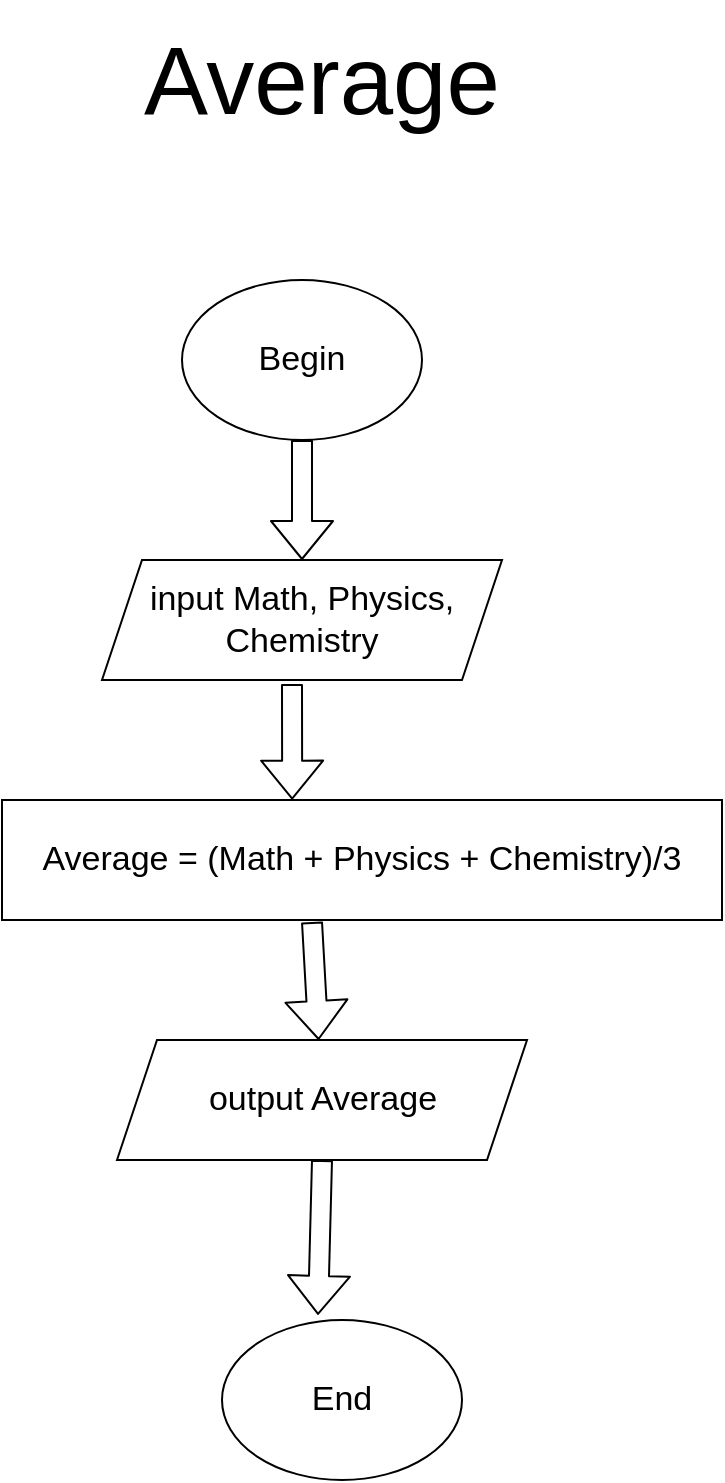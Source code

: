 <mxfile version="13.7.5" type="device"><diagram id="-x1s5C9C1TgNn9DytjL6" name="Page-1"><mxGraphModel dx="1038" dy="548" grid="1" gridSize="10" guides="1" tooltips="1" connect="1" arrows="1" fold="1" page="1" pageScale="1" pageWidth="850" pageHeight="1100" math="0" shadow="0"><root><mxCell id="0"/><mxCell id="1" parent="0"/><mxCell id="O4f8L5CvS6ZDAYA6Rr6H-1" value="&lt;font style=&quot;font-size: 48px&quot;&gt;Average&lt;/font&gt;" style="text;html=1;strokeColor=none;fillColor=none;align=center;verticalAlign=middle;whiteSpace=wrap;rounded=0;" vertex="1" parent="1"><mxGeometry x="300" y="40" width="280" height="80" as="geometry"/></mxCell><mxCell id="O4f8L5CvS6ZDAYA6Rr6H-2" value="Begin" style="ellipse;whiteSpace=wrap;html=1;fontSize=17;" vertex="1" parent="1"><mxGeometry x="370" y="180" width="120" height="80" as="geometry"/></mxCell><mxCell id="O4f8L5CvS6ZDAYA6Rr6H-3" value="input Math, Physics, Chemistry" style="shape=parallelogram;perimeter=parallelogramPerimeter;whiteSpace=wrap;html=1;fixedSize=1;fontSize=17;" vertex="1" parent="1"><mxGeometry x="330" y="320" width="200" height="60" as="geometry"/></mxCell><mxCell id="O4f8L5CvS6ZDAYA6Rr6H-4" value="Average = (Math + Physics + Chemistry)/3" style="rounded=0;whiteSpace=wrap;html=1;fontSize=17;" vertex="1" parent="1"><mxGeometry x="280" y="440" width="360" height="60" as="geometry"/></mxCell><mxCell id="O4f8L5CvS6ZDAYA6Rr6H-5" value="output Average" style="shape=parallelogram;perimeter=parallelogramPerimeter;whiteSpace=wrap;html=1;fixedSize=1;fontSize=17;" vertex="1" parent="1"><mxGeometry x="337.5" y="560" width="205" height="60" as="geometry"/></mxCell><mxCell id="O4f8L5CvS6ZDAYA6Rr6H-7" value="End" style="ellipse;whiteSpace=wrap;html=1;fontSize=17;" vertex="1" parent="1"><mxGeometry x="390" y="700" width="120" height="80" as="geometry"/></mxCell><mxCell id="O4f8L5CvS6ZDAYA6Rr6H-8" value="" style="shape=flexArrow;endArrow=classic;html=1;fontSize=17;exitX=0.5;exitY=1;exitDx=0;exitDy=0;" edge="1" parent="1" source="O4f8L5CvS6ZDAYA6Rr6H-2"><mxGeometry width="50" height="50" relative="1" as="geometry"><mxPoint x="430" y="270" as="sourcePoint"/><mxPoint x="430" y="320" as="targetPoint"/></mxGeometry></mxCell><mxCell id="O4f8L5CvS6ZDAYA6Rr6H-10" value="" style="shape=flexArrow;endArrow=classic;html=1;fontSize=17;entryX=0.403;entryY=-0.003;entryDx=0;entryDy=0;entryPerimeter=0;" edge="1" parent="1" target="O4f8L5CvS6ZDAYA6Rr6H-4"><mxGeometry width="50" height="50" relative="1" as="geometry"><mxPoint x="425" y="382" as="sourcePoint"/><mxPoint x="450" y="310" as="targetPoint"/></mxGeometry></mxCell><mxCell id="O4f8L5CvS6ZDAYA6Rr6H-11" value="" style="shape=flexArrow;endArrow=classic;html=1;fontSize=17;" edge="1" parent="1" target="O4f8L5CvS6ZDAYA6Rr6H-5"><mxGeometry width="50" height="50" relative="1" as="geometry"><mxPoint x="435" y="501" as="sourcePoint"/><mxPoint x="450" y="310" as="targetPoint"/></mxGeometry></mxCell><mxCell id="O4f8L5CvS6ZDAYA6Rr6H-12" value="" style="shape=flexArrow;endArrow=classic;html=1;fontSize=17;exitX=0.5;exitY=1;exitDx=0;exitDy=0;entryX=0.4;entryY=-0.032;entryDx=0;entryDy=0;entryPerimeter=0;" edge="1" parent="1" source="O4f8L5CvS6ZDAYA6Rr6H-5" target="O4f8L5CvS6ZDAYA6Rr6H-7"><mxGeometry width="50" height="50" relative="1" as="geometry"><mxPoint x="400" y="560" as="sourcePoint"/><mxPoint x="450" y="510" as="targetPoint"/></mxGeometry></mxCell></root></mxGraphModel></diagram></mxfile>